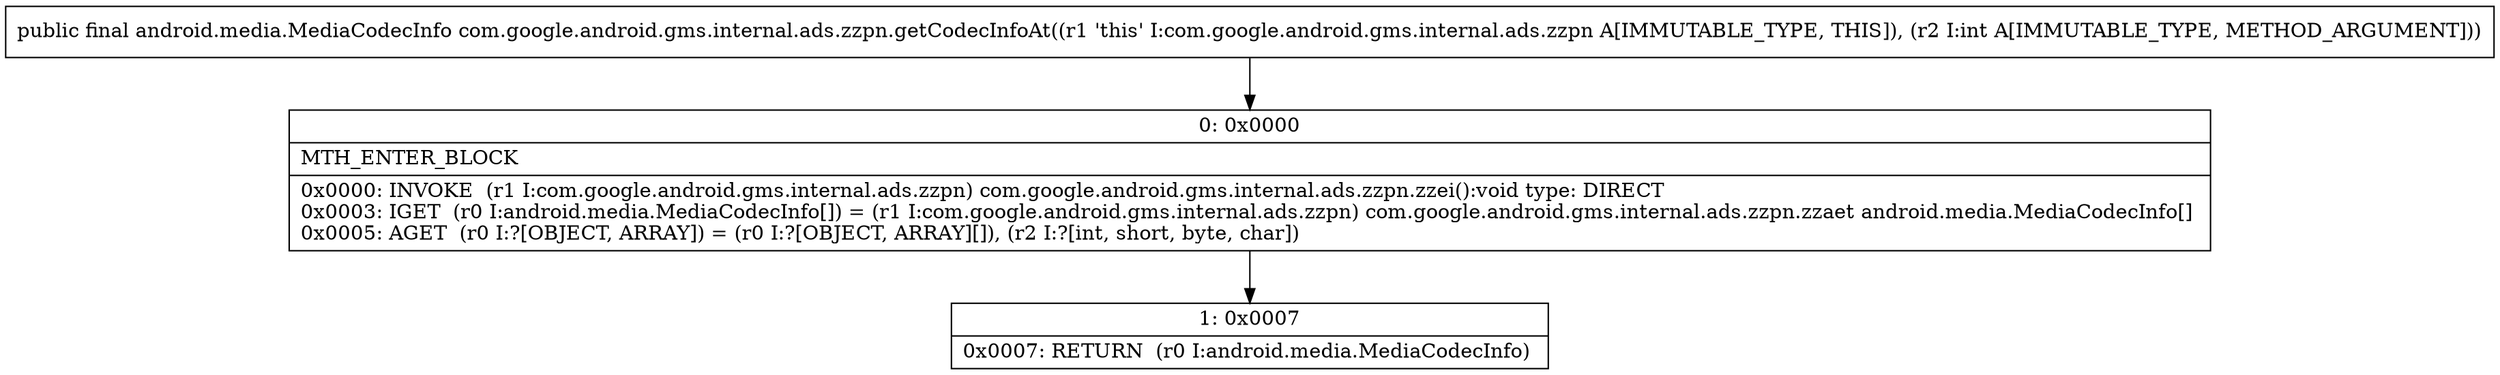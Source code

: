 digraph "CFG forcom.google.android.gms.internal.ads.zzpn.getCodecInfoAt(I)Landroid\/media\/MediaCodecInfo;" {
Node_0 [shape=record,label="{0\:\ 0x0000|MTH_ENTER_BLOCK\l|0x0000: INVOKE  (r1 I:com.google.android.gms.internal.ads.zzpn) com.google.android.gms.internal.ads.zzpn.zzei():void type: DIRECT \l0x0003: IGET  (r0 I:android.media.MediaCodecInfo[]) = (r1 I:com.google.android.gms.internal.ads.zzpn) com.google.android.gms.internal.ads.zzpn.zzaet android.media.MediaCodecInfo[] \l0x0005: AGET  (r0 I:?[OBJECT, ARRAY]) = (r0 I:?[OBJECT, ARRAY][]), (r2 I:?[int, short, byte, char]) \l}"];
Node_1 [shape=record,label="{1\:\ 0x0007|0x0007: RETURN  (r0 I:android.media.MediaCodecInfo) \l}"];
MethodNode[shape=record,label="{public final android.media.MediaCodecInfo com.google.android.gms.internal.ads.zzpn.getCodecInfoAt((r1 'this' I:com.google.android.gms.internal.ads.zzpn A[IMMUTABLE_TYPE, THIS]), (r2 I:int A[IMMUTABLE_TYPE, METHOD_ARGUMENT])) }"];
MethodNode -> Node_0;
Node_0 -> Node_1;
}

